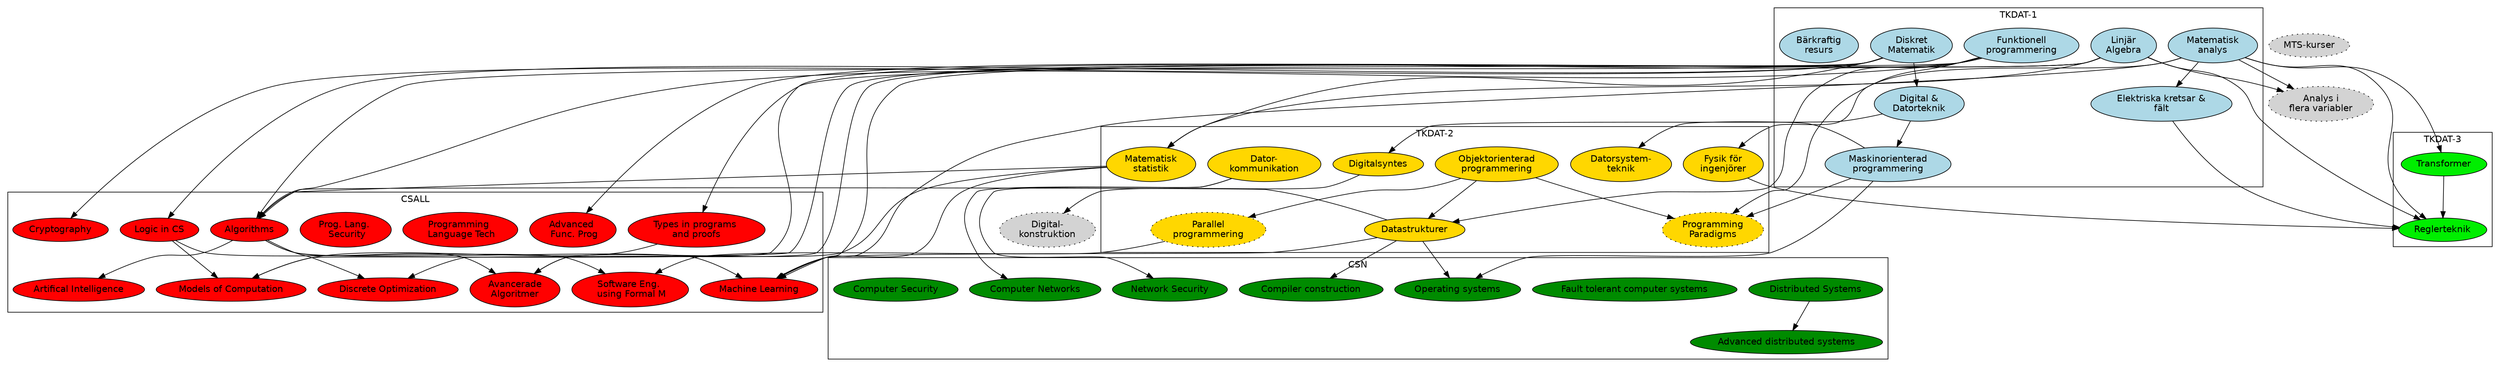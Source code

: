 digraph G
{
	//nodesep=1
	splines=true
	overlap=prism
	node [fontname="DejaVuSans"]
	fontname="DejaVuSans"

	node [style="solid,filled"]



	subgraph cluster_TKDAT1 {
                label = "TKDAT-1"
		rank = same
		node [fillcolor="lightblue"]
		haskell [label = "Funktionell\nprogrammering"]
		diskmat [label = "Diskret\nMatematik"]
		linalg [label = "Linjär\nAlgebra"]
		digodat [label = "Digital &\nDatorteknik"]
		analys [label = "Matematisk\nanalys"]
		mop [label = "Maskinorienterad\nprogrammering"]
		el [label = "Elektriska kretsar &\nfält"]
		barsaft [label = "Bärkraftig\nresurs"]
	}

	diskmat -> digodat
	digodat -> mop
	analys -> el

	subgraph cluster_TKDAT2 {
                label = "TKDAT-2"
		rank = same
		node [fillcolor="gold1"]
		matstat [label = "Matematisk\nstatistik"]
		oop [label = "Objektorienterad\nprogrammering"]
		fysik [label = "Fysik för\ningenjörer"]
		dstrukt [label = "Datastrukturer"]
		syntes [label = "Digitalsyntes"]
		subgraph {
			node [style="dotted, filled"]
			pp [label = "Programming\nParadigms"]
			concurrent [label = "Parallel\nprogrammering"]
		}
		dst [ label = "Datorsystem-\nteknik"]
		datakom [label = "Dator-\nkommunikation"]
	}
	haskell -> pp
	haskell -> dstrukt
	oop -> dstrukt
	oop -> concurrent
	oop -> pp
	mop -> pp
	digodat -> syntes
	mop -> dst
	analys -> fysik
	linalg -> matstat
	diskmat -> matstat

	subgraph cluster_TKDAT3 {
                label = "TKDAT-3"
		rank = same
		node [fillcolor = "green2"]
		tss [label = "Transformer"]
		regler [label = "Reglerteknik"]
	}
	tss -> regler
	analys -> tss
	analys -> regler
	fysik -> regler
	el -> regler
	linalg -> regler

	subgraph cluster_CSALL {
                label = "CSALL"
		rank = same
		node [style ="filled", fillcolor="red"]
		advAlg [label = "Avancerade\nAlgoritmer"]
		advFunc [label = "Advanced \n Func. Prog"]
		logik [label = "Logic in CS"]
		prolang [label = "Programming \n Language Tech"]
		ml [label = "Machine Learning"]
		softEng [label ="Software Eng. \n using Formal M"]
		discopt [label = "Discrete Optimization"]
		ai [label ="Artifical Intelligence"]
		models [label ="Models of Computation"]
		langsecurity [label ="Prog. Lang. \n Security"]
		types [label = "Types in programs \n and proofs "]
		algoritmer [label ="Algorithms"]
		crypto [label = "Cryptography"]
	}
	diskmat -> models
	logik -> models
	diskmat -> crypto
	haskell -> types
	types -> models
	algoritmer -> discopt
	linalg -> discopt
	concurrent -> softEng
	logik -> softEng
	diskmat -> logik
	matstat -> advAlg
	linalg -> advAlg
	algoritmer -> advAlg
	algoritmer -> ml
	analys -> ml
	matstat -> ml
	linalg -> ml
	haskell -> advFunc
	dstrukt -> ml
	algoritmer -> ai

	subgraph  cluster_CSN {
		label="CSN"
		rank = same
		node [style="filled",fillcolor="green4"]
		distSys [label="Distributed Systems"]
		advDistSys [label="Advanced distributed systems"]
		ftcs [label="Fault tolerant computer systems"]
		computerNetworks [label="Computer Networks"]
		oS [label="Operating systems"]
		compilerConstruction [label="Compiler construction"]
		networkSecurity [label="Network Security"]
		computerSecurity [label="Computer Security"]
	}

	distSys -> advDistSys
	dstrukt -> oS
	mop -> oS
	datakom -> networkSecurity
	datakom -> computerNetworks
	dstrukt -> compilerConstruction



   //Valbara
	subgraph {
		node [style="dotted, filled"]
		flervar [label = "Analys i\nflera variabler"]
		digkonstr [label = "Digital-\nkonstruktion"]
		mts [label = "MTS-kurser"]
	}
	syntes -> digkonstr
	linalg -> flervar
	analys -> flervar
	dstrukt -> algoritmer
	haskell -> algoritmer
	diskmat -> algoritmer
	matstat -> algoritmer


}
